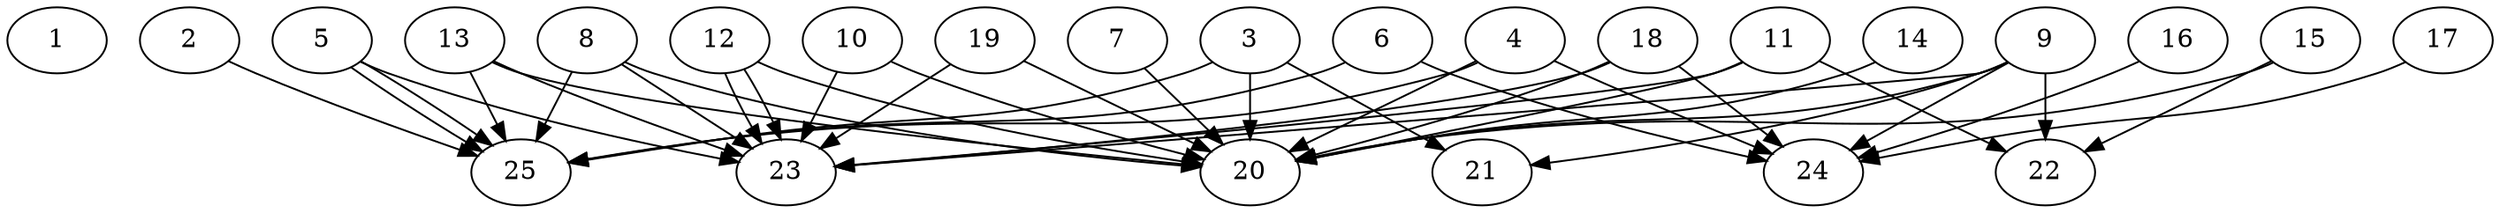// DAG automatically generated by daggen at Thu Oct  3 14:00:39 2019
// ./daggen --dot -n 25 --ccr 0.4 --fat 0.9 --regular 0.9 --density 0.7 --mindata 5242880 --maxdata 52428800 
digraph G {
  1 [size="59745280", alpha="0.11", expect_size="23898112"] 
  2 [size="38315520", alpha="0.05", expect_size="15326208"] 
  2 -> 25 [size ="15326208"]
  3 [size="126525440", alpha="0.06", expect_size="50610176"] 
  3 -> 20 [size ="50610176"]
  3 -> 21 [size ="50610176"]
  3 -> 25 [size ="50610176"]
  4 [size="48092160", alpha="0.09", expect_size="19236864"] 
  4 -> 20 [size ="19236864"]
  4 -> 24 [size ="19236864"]
  4 -> 25 [size ="19236864"]
  5 [size="104627200", alpha="0.11", expect_size="41850880"] 
  5 -> 23 [size ="41850880"]
  5 -> 25 [size ="41850880"]
  5 -> 25 [size ="41850880"]
  6 [size="70873600", alpha="0.11", expect_size="28349440"] 
  6 -> 24 [size ="28349440"]
  6 -> 25 [size ="28349440"]
  7 [size="103936000", alpha="0.17", expect_size="41574400"] 
  7 -> 20 [size ="41574400"]
  8 [size="110069760", alpha="0.00", expect_size="44027904"] 
  8 -> 20 [size ="44027904"]
  8 -> 23 [size ="44027904"]
  8 -> 25 [size ="44027904"]
  9 [size="94656000", alpha="0.18", expect_size="37862400"] 
  9 -> 20 [size ="37862400"]
  9 -> 21 [size ="37862400"]
  9 -> 22 [size ="37862400"]
  9 -> 23 [size ="37862400"]
  9 -> 24 [size ="37862400"]
  10 [size="80163840", alpha="0.15", expect_size="32065536"] 
  10 -> 20 [size ="32065536"]
  10 -> 23 [size ="32065536"]
  11 [size="76216320", alpha="0.02", expect_size="30486528"] 
  11 -> 20 [size ="30486528"]
  11 -> 22 [size ="30486528"]
  11 -> 23 [size ="30486528"]
  12 [size="23221760", alpha="0.12", expect_size="9288704"] 
  12 -> 20 [size ="9288704"]
  12 -> 23 [size ="9288704"]
  12 -> 23 [size ="9288704"]
  13 [size="51450880", alpha="0.07", expect_size="20580352"] 
  13 -> 20 [size ="20580352"]
  13 -> 23 [size ="20580352"]
  13 -> 25 [size ="20580352"]
  14 [size="89625600", alpha="0.14", expect_size="35850240"] 
  14 -> 20 [size ="35850240"]
  15 [size="23490560", alpha="0.03", expect_size="9396224"] 
  15 -> 20 [size ="9396224"]
  15 -> 22 [size ="9396224"]
  16 [size="85882880", alpha="0.14", expect_size="34353152"] 
  16 -> 24 [size ="34353152"]
  17 [size="34124800", alpha="0.13", expect_size="13649920"] 
  17 -> 24 [size ="13649920"]
  18 [size="16225280", alpha="0.13", expect_size="6490112"] 
  18 -> 20 [size ="6490112"]
  18 -> 23 [size ="6490112"]
  18 -> 24 [size ="6490112"]
  19 [size="18250240", alpha="0.02", expect_size="7300096"] 
  19 -> 20 [size ="7300096"]
  19 -> 23 [size ="7300096"]
  20 [size="126886400", alpha="0.15", expect_size="50754560"] 
  21 [size="98398720", alpha="0.16", expect_size="39359488"] 
  22 [size="113006080", alpha="0.01", expect_size="45202432"] 
  23 [size="65438720", alpha="0.06", expect_size="26175488"] 
  24 [size="108805120", alpha="0.16", expect_size="43522048"] 
  25 [size="71488000", alpha="0.02", expect_size="28595200"] 
}
